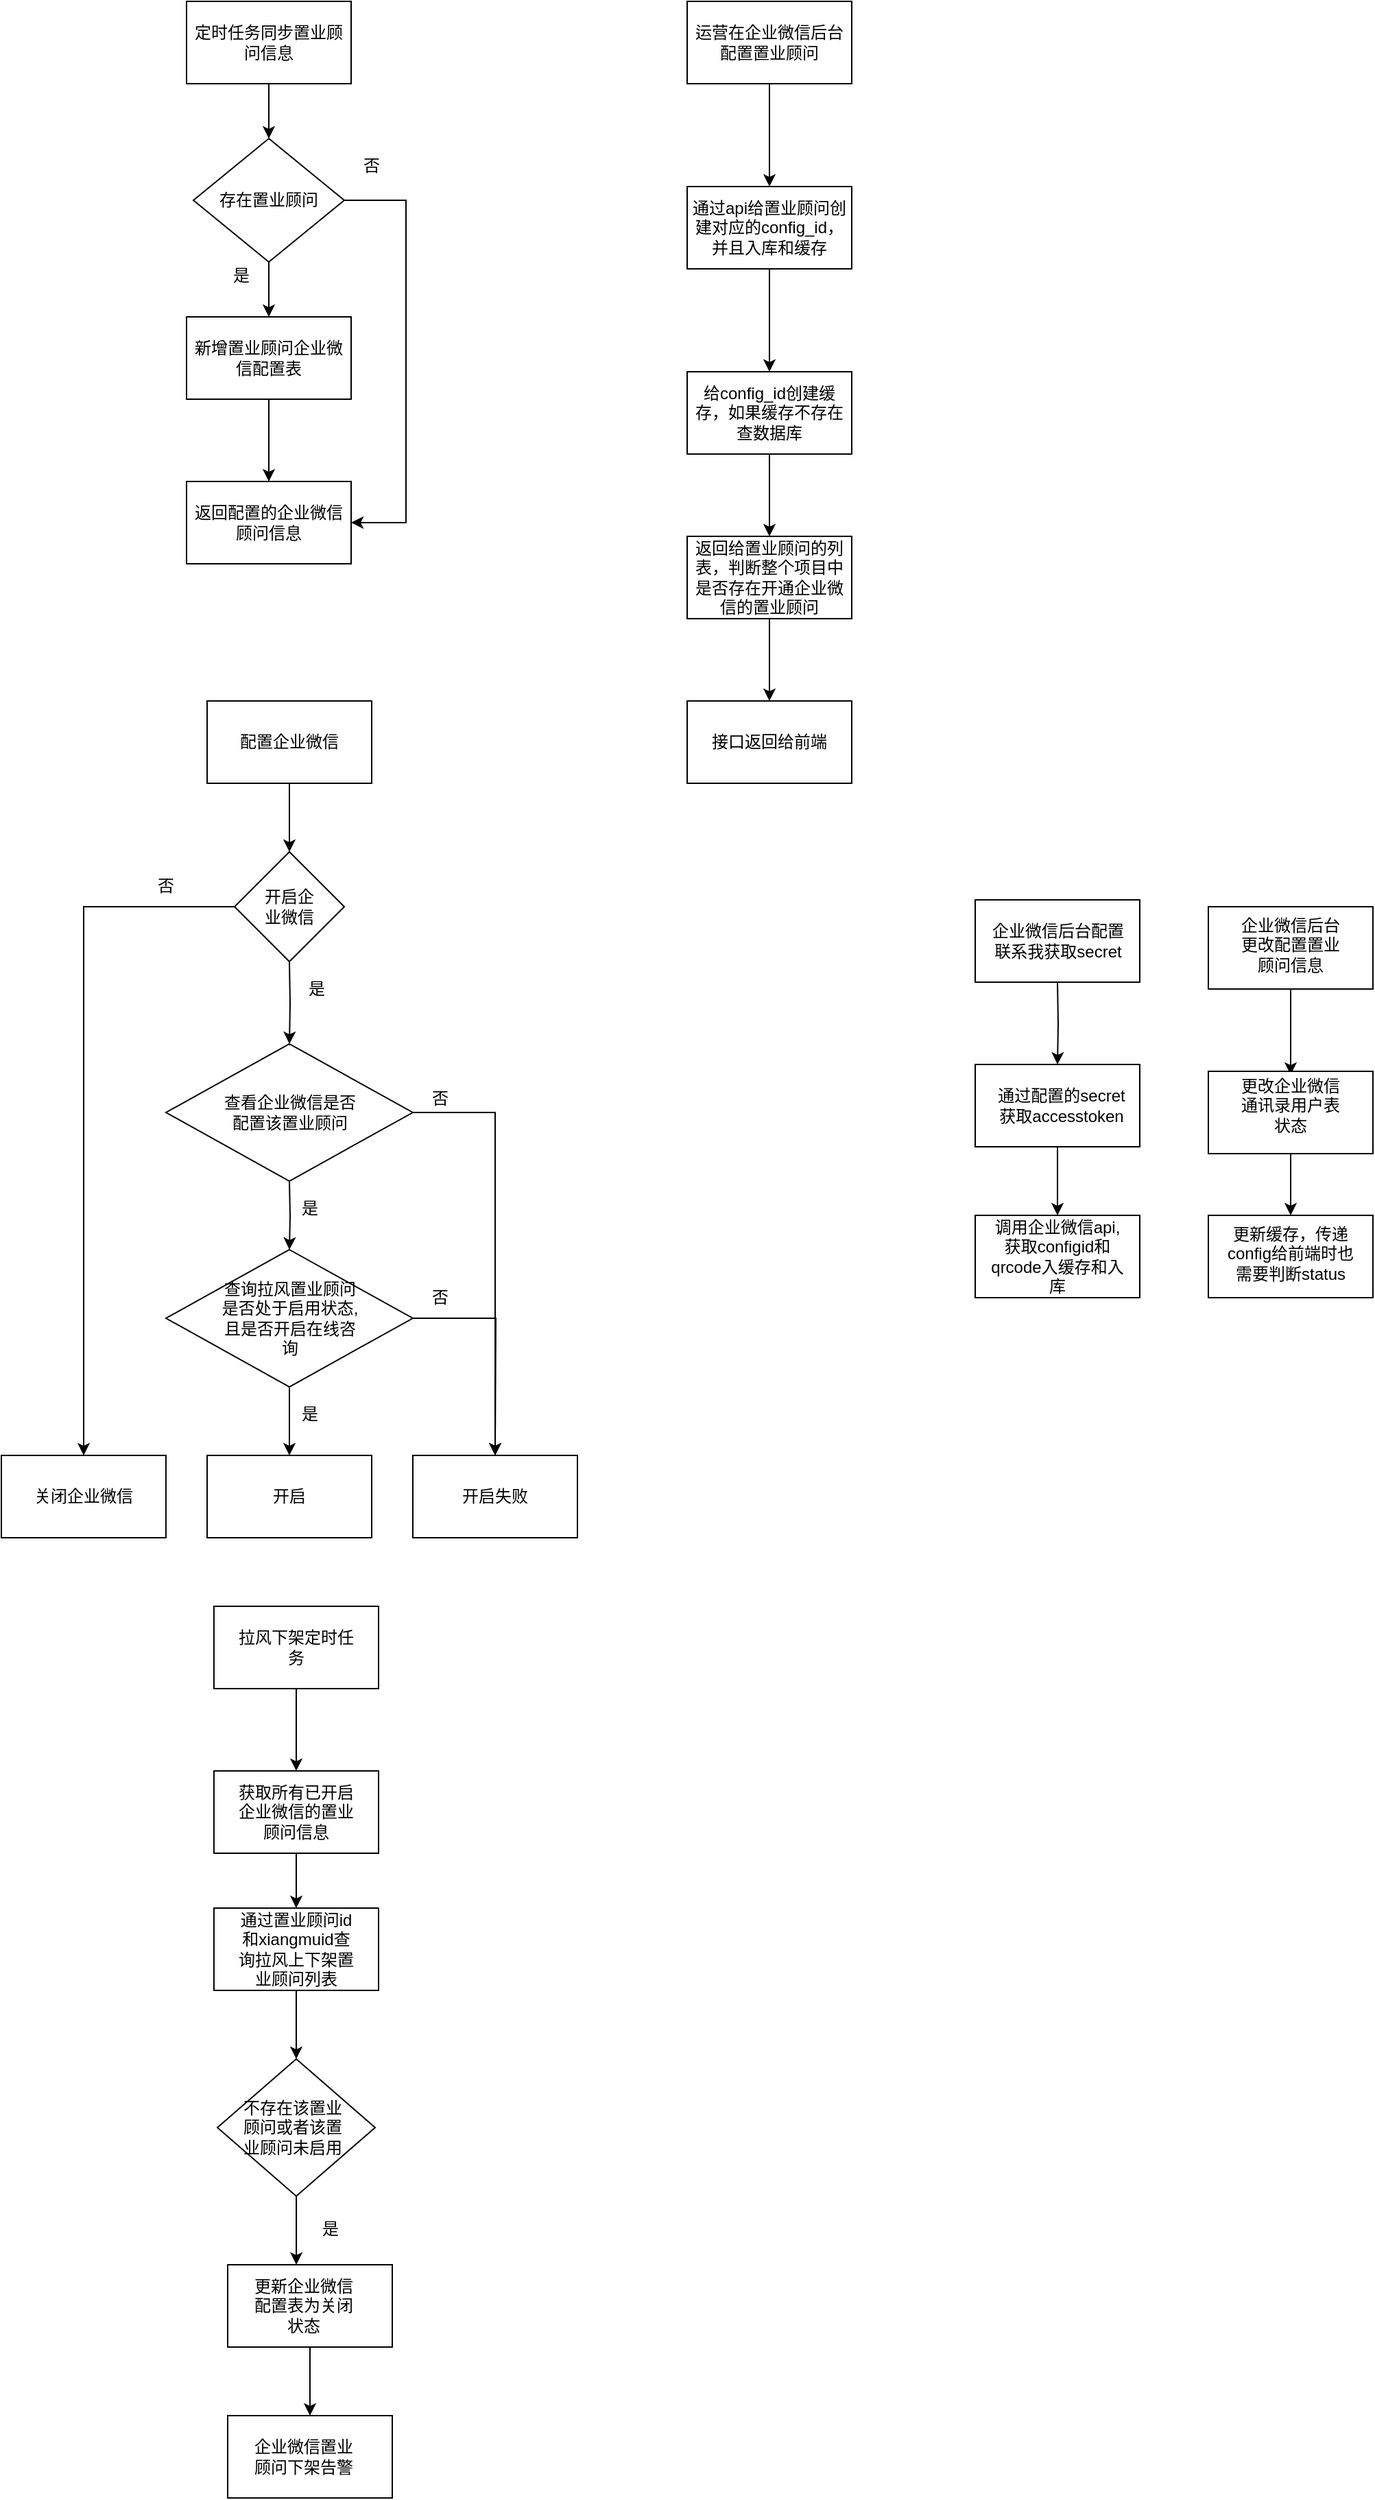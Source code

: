<mxfile version="14.4.6" type="github">
  <diagram id="dd8-HZ_Re7ayPJgVSW-A" name="Page-1">
    <mxGraphModel dx="2893" dy="1154" grid="1" gridSize="10" guides="1" tooltips="1" connect="1" arrows="1" fold="1" page="1" pageScale="1" pageWidth="827" pageHeight="1169" math="0" shadow="0">
      <root>
        <mxCell id="0" />
        <mxCell id="1" parent="0" />
        <mxCell id="NRl-5sNRhDK3zXcC5VCT-4" style="edgeStyle=orthogonalEdgeStyle;rounded=0;orthogonalLoop=1;jettySize=auto;html=1;" parent="1" source="NRl-5sNRhDK3zXcC5VCT-1" target="NRl-5sNRhDK3zXcC5VCT-3" edge="1">
          <mxGeometry relative="1" as="geometry" />
        </mxCell>
        <mxCell id="NRl-5sNRhDK3zXcC5VCT-1" value="定时任务同步置业顾问信息" style="rounded=0;whiteSpace=wrap;html=1;" parent="1" vertex="1">
          <mxGeometry x="95" y="130" width="120" height="60" as="geometry" />
        </mxCell>
        <mxCell id="NRl-5sNRhDK3zXcC5VCT-6" style="edgeStyle=orthogonalEdgeStyle;rounded=0;orthogonalLoop=1;jettySize=auto;html=1;" parent="1" source="NRl-5sNRhDK3zXcC5VCT-3" target="NRl-5sNRhDK3zXcC5VCT-5" edge="1">
          <mxGeometry relative="1" as="geometry" />
        </mxCell>
        <mxCell id="NRl-5sNRhDK3zXcC5VCT-10" style="edgeStyle=orthogonalEdgeStyle;rounded=0;orthogonalLoop=1;jettySize=auto;html=1;entryX=1;entryY=0.5;entryDx=0;entryDy=0;" parent="1" source="NRl-5sNRhDK3zXcC5VCT-3" target="NRl-5sNRhDK3zXcC5VCT-7" edge="1">
          <mxGeometry relative="1" as="geometry">
            <mxPoint x="245" y="460" as="targetPoint" />
            <Array as="points">
              <mxPoint x="255" y="275" />
              <mxPoint x="255" y="510" />
            </Array>
          </mxGeometry>
        </mxCell>
        <mxCell id="NRl-5sNRhDK3zXcC5VCT-3" value="存在置业顾问" style="rhombus;whiteSpace=wrap;html=1;" parent="1" vertex="1">
          <mxGeometry x="100" y="230" width="110" height="90" as="geometry" />
        </mxCell>
        <mxCell id="NRl-5sNRhDK3zXcC5VCT-8" style="edgeStyle=orthogonalEdgeStyle;rounded=0;orthogonalLoop=1;jettySize=auto;html=1;entryX=0.5;entryY=0;entryDx=0;entryDy=0;" parent="1" source="NRl-5sNRhDK3zXcC5VCT-5" target="NRl-5sNRhDK3zXcC5VCT-7" edge="1">
          <mxGeometry relative="1" as="geometry" />
        </mxCell>
        <mxCell id="NRl-5sNRhDK3zXcC5VCT-5" value="新增置业顾问企业微信配置表" style="rounded=0;whiteSpace=wrap;html=1;" parent="1" vertex="1">
          <mxGeometry x="95" y="360" width="120" height="60" as="geometry" />
        </mxCell>
        <mxCell id="NRl-5sNRhDK3zXcC5VCT-7" value="返回配置的企业微信顾问信息" style="rounded=0;whiteSpace=wrap;html=1;" parent="1" vertex="1">
          <mxGeometry x="95" y="480" width="120" height="60" as="geometry" />
        </mxCell>
        <mxCell id="NRl-5sNRhDK3zXcC5VCT-11" value="是" style="text;html=1;strokeColor=none;fillColor=none;align=center;verticalAlign=middle;whiteSpace=wrap;rounded=0;" parent="1" vertex="1">
          <mxGeometry x="115" y="320" width="40" height="20" as="geometry" />
        </mxCell>
        <mxCell id="NRl-5sNRhDK3zXcC5VCT-12" value="否" style="text;html=1;strokeColor=none;fillColor=none;align=center;verticalAlign=middle;whiteSpace=wrap;rounded=0;" parent="1" vertex="1">
          <mxGeometry x="210" y="240" width="40" height="20" as="geometry" />
        </mxCell>
        <mxCell id="NRl-5sNRhDK3zXcC5VCT-16" style="edgeStyle=orthogonalEdgeStyle;rounded=0;orthogonalLoop=1;jettySize=auto;html=1;" parent="1" target="NRl-5sNRhDK3zXcC5VCT-15" edge="1">
          <mxGeometry relative="1" as="geometry">
            <mxPoint x="170" y="990" as="sourcePoint" />
          </mxGeometry>
        </mxCell>
        <mxCell id="NRl-5sNRhDK3zXcC5VCT-18" style="edgeStyle=orthogonalEdgeStyle;rounded=0;orthogonalLoop=1;jettySize=auto;html=1;" parent="1" source="NRl-5sNRhDK3zXcC5VCT-15" target="NRl-5sNRhDK3zXcC5VCT-17" edge="1">
          <mxGeometry relative="1" as="geometry" />
        </mxCell>
        <mxCell id="luivyYWbAEqouzFyZwgo-11" style="edgeStyle=orthogonalEdgeStyle;rounded=0;orthogonalLoop=1;jettySize=auto;html=1;" edge="1" parent="1" source="NRl-5sNRhDK3zXcC5VCT-15">
          <mxGeometry relative="1" as="geometry">
            <mxPoint x="320" y="1190" as="targetPoint" />
          </mxGeometry>
        </mxCell>
        <mxCell id="NRl-5sNRhDK3zXcC5VCT-15" value="" style="rhombus;whiteSpace=wrap;html=1;" parent="1" vertex="1">
          <mxGeometry x="80" y="1040" width="180" height="100" as="geometry" />
        </mxCell>
        <mxCell id="NRl-5sNRhDK3zXcC5VCT-17" value="" style="rounded=0;whiteSpace=wrap;html=1;" parent="1" vertex="1">
          <mxGeometry x="110" y="1190" width="120" height="60" as="geometry" />
        </mxCell>
        <mxCell id="NRl-5sNRhDK3zXcC5VCT-19" value="是" style="text;html=1;strokeColor=none;fillColor=none;align=center;verticalAlign=middle;whiteSpace=wrap;rounded=0;" parent="1" vertex="1">
          <mxGeometry x="165" y="1150" width="40" height="20" as="geometry" />
        </mxCell>
        <mxCell id="NRl-5sNRhDK3zXcC5VCT-20" value="开启" style="text;html=1;strokeColor=none;fillColor=none;align=center;verticalAlign=middle;whiteSpace=wrap;rounded=0;" parent="1" vertex="1">
          <mxGeometry x="150" y="1210" width="40" height="20" as="geometry" />
        </mxCell>
        <mxCell id="NRl-5sNRhDK3zXcC5VCT-21" value="" style="rounded=0;whiteSpace=wrap;html=1;" parent="1" vertex="1">
          <mxGeometry x="670" y="785" width="120" height="60" as="geometry" />
        </mxCell>
        <mxCell id="luivyYWbAEqouzFyZwgo-25" style="edgeStyle=orthogonalEdgeStyle;rounded=0;orthogonalLoop=1;jettySize=auto;html=1;" edge="1" parent="1" source="NRl-5sNRhDK3zXcC5VCT-22" target="luivyYWbAEqouzFyZwgo-23">
          <mxGeometry relative="1" as="geometry" />
        </mxCell>
        <mxCell id="NRl-5sNRhDK3zXcC5VCT-22" value="" style="rounded=0;whiteSpace=wrap;html=1;" parent="1" vertex="1">
          <mxGeometry x="115" y="1300" width="120" height="60" as="geometry" />
        </mxCell>
        <mxCell id="NRl-5sNRhDK3zXcC5VCT-28" value="拉风下架定时任务" style="text;html=1;strokeColor=none;fillColor=none;align=center;verticalAlign=middle;whiteSpace=wrap;rounded=0;" parent="1" vertex="1">
          <mxGeometry x="130" y="1310" width="90" height="40" as="geometry" />
        </mxCell>
        <mxCell id="NRl-5sNRhDK3zXcC5VCT-31" style="edgeStyle=orthogonalEdgeStyle;rounded=0;orthogonalLoop=1;jettySize=auto;html=1;" parent="1" source="NRl-5sNRhDK3zXcC5VCT-29" target="NRl-5sNRhDK3zXcC5VCT-30" edge="1">
          <mxGeometry relative="1" as="geometry" />
        </mxCell>
        <mxCell id="NRl-5sNRhDK3zXcC5VCT-29" value="运营在企业微信后台配置置业顾问" style="rounded=0;whiteSpace=wrap;html=1;" parent="1" vertex="1">
          <mxGeometry x="460" y="130" width="120" height="60" as="geometry" />
        </mxCell>
        <mxCell id="NRl-5sNRhDK3zXcC5VCT-33" style="edgeStyle=orthogonalEdgeStyle;rounded=0;orthogonalLoop=1;jettySize=auto;html=1;" parent="1" source="NRl-5sNRhDK3zXcC5VCT-30" target="NRl-5sNRhDK3zXcC5VCT-32" edge="1">
          <mxGeometry relative="1" as="geometry" />
        </mxCell>
        <mxCell id="NRl-5sNRhDK3zXcC5VCT-30" value="通过api给置业顾问创建对应的config_id，并且入库和缓存" style="rounded=0;whiteSpace=wrap;html=1;" parent="1" vertex="1">
          <mxGeometry x="460" y="265" width="120" height="60" as="geometry" />
        </mxCell>
        <mxCell id="NRl-5sNRhDK3zXcC5VCT-35" style="edgeStyle=orthogonalEdgeStyle;rounded=0;orthogonalLoop=1;jettySize=auto;html=1;entryX=0.5;entryY=0;entryDx=0;entryDy=0;" parent="1" source="NRl-5sNRhDK3zXcC5VCT-32" target="NRl-5sNRhDK3zXcC5VCT-34" edge="1">
          <mxGeometry relative="1" as="geometry" />
        </mxCell>
        <mxCell id="NRl-5sNRhDK3zXcC5VCT-32" value="给config_id创建缓存，如果缓存不存在查数据库" style="rounded=0;whiteSpace=wrap;html=1;" parent="1" vertex="1">
          <mxGeometry x="460" y="400" width="120" height="60" as="geometry" />
        </mxCell>
        <mxCell id="NRl-5sNRhDK3zXcC5VCT-37" style="edgeStyle=orthogonalEdgeStyle;rounded=0;orthogonalLoop=1;jettySize=auto;html=1;" parent="1" source="NRl-5sNRhDK3zXcC5VCT-34" target="NRl-5sNRhDK3zXcC5VCT-36" edge="1">
          <mxGeometry relative="1" as="geometry" />
        </mxCell>
        <mxCell id="NRl-5sNRhDK3zXcC5VCT-34" value="返回给置业顾问的列表，判断整个项目中是否存在开通企业微信的置业顾问" style="rounded=0;whiteSpace=wrap;html=1;" parent="1" vertex="1">
          <mxGeometry x="460" y="520" width="120" height="60" as="geometry" />
        </mxCell>
        <mxCell id="NRl-5sNRhDK3zXcC5VCT-36" value="接口返回给前端" style="rounded=0;whiteSpace=wrap;html=1;" parent="1" vertex="1">
          <mxGeometry x="460" y="640" width="120" height="60" as="geometry" />
        </mxCell>
        <mxCell id="luivyYWbAEqouzFyZwgo-3" style="edgeStyle=orthogonalEdgeStyle;rounded=0;orthogonalLoop=1;jettySize=auto;html=1;entryX=0.5;entryY=0;entryDx=0;entryDy=0;" edge="1" parent="1" target="luivyYWbAEqouzFyZwgo-2">
          <mxGeometry relative="1" as="geometry">
            <mxPoint x="170" y="830" as="sourcePoint" />
          </mxGeometry>
        </mxCell>
        <mxCell id="luivyYWbAEqouzFyZwgo-10" style="edgeStyle=orthogonalEdgeStyle;rounded=0;orthogonalLoop=1;jettySize=auto;html=1;" edge="1" parent="1" source="luivyYWbAEqouzFyZwgo-2" target="luivyYWbAEqouzFyZwgo-9">
          <mxGeometry relative="1" as="geometry">
            <mxPoint x="330" y="1180" as="targetPoint" />
            <Array as="points">
              <mxPoint x="320" y="940" />
            </Array>
          </mxGeometry>
        </mxCell>
        <mxCell id="luivyYWbAEqouzFyZwgo-2" value="" style="rhombus;whiteSpace=wrap;html=1;" vertex="1" parent="1">
          <mxGeometry x="80" y="890" width="180" height="100" as="geometry" />
        </mxCell>
        <mxCell id="luivyYWbAEqouzFyZwgo-4" value="查看企业微信是否配置该置业顾问" style="text;html=1;strokeColor=none;fillColor=none;align=center;verticalAlign=middle;whiteSpace=wrap;rounded=0;" vertex="1" parent="1">
          <mxGeometry x="117.5" y="915" width="105" height="50" as="geometry" />
        </mxCell>
        <mxCell id="luivyYWbAEqouzFyZwgo-5" value="是" style="text;html=1;strokeColor=none;fillColor=none;align=center;verticalAlign=middle;whiteSpace=wrap;rounded=0;" vertex="1" parent="1">
          <mxGeometry x="165" y="1000" width="40" height="20" as="geometry" />
        </mxCell>
        <mxCell id="luivyYWbAEqouzFyZwgo-6" value="查询拉风置业顾问是否处于启用状态,且是否开启在线咨询" style="text;html=1;strokeColor=none;fillColor=none;align=center;verticalAlign=middle;whiteSpace=wrap;rounded=0;" vertex="1" parent="1">
          <mxGeometry x="117.5" y="1065" width="105" height="50" as="geometry" />
        </mxCell>
        <mxCell id="luivyYWbAEqouzFyZwgo-41" style="edgeStyle=orthogonalEdgeStyle;rounded=0;orthogonalLoop=1;jettySize=auto;html=1;" edge="1" parent="1" target="luivyYWbAEqouzFyZwgo-40">
          <mxGeometry relative="1" as="geometry">
            <mxPoint x="730" y="845" as="sourcePoint" />
          </mxGeometry>
        </mxCell>
        <mxCell id="luivyYWbAEqouzFyZwgo-8" value="企业微信后台配置联系我获取secret" style="text;html=1;strokeColor=none;fillColor=none;align=center;verticalAlign=middle;whiteSpace=wrap;rounded=0;" vertex="1" parent="1">
          <mxGeometry x="677.5" y="790" width="105" height="50" as="geometry" />
        </mxCell>
        <mxCell id="luivyYWbAEqouzFyZwgo-9" value="开启失败" style="rounded=0;whiteSpace=wrap;html=1;" vertex="1" parent="1">
          <mxGeometry x="260" y="1190" width="120" height="60" as="geometry" />
        </mxCell>
        <mxCell id="luivyYWbAEqouzFyZwgo-13" value="否" style="text;html=1;strokeColor=none;fillColor=none;align=center;verticalAlign=middle;whiteSpace=wrap;rounded=0;" vertex="1" parent="1">
          <mxGeometry x="260" y="920" width="40" height="20" as="geometry" />
        </mxCell>
        <mxCell id="luivyYWbAEqouzFyZwgo-14" value="否" style="text;html=1;strokeColor=none;fillColor=none;align=center;verticalAlign=middle;whiteSpace=wrap;rounded=0;" vertex="1" parent="1">
          <mxGeometry x="260" y="1065" width="40" height="20" as="geometry" />
        </mxCell>
        <mxCell id="luivyYWbAEqouzFyZwgo-18" style="edgeStyle=orthogonalEdgeStyle;rounded=0;orthogonalLoop=1;jettySize=auto;html=1;entryX=0.5;entryY=0;entryDx=0;entryDy=0;" edge="1" parent="1" source="luivyYWbAEqouzFyZwgo-15" target="luivyYWbAEqouzFyZwgo-16">
          <mxGeometry relative="1" as="geometry" />
        </mxCell>
        <mxCell id="luivyYWbAEqouzFyZwgo-15" value="配置企业微信" style="rounded=0;whiteSpace=wrap;html=1;" vertex="1" parent="1">
          <mxGeometry x="110" y="640" width="120" height="60" as="geometry" />
        </mxCell>
        <mxCell id="luivyYWbAEqouzFyZwgo-16" value="" style="rhombus;whiteSpace=wrap;html=1;" vertex="1" parent="1">
          <mxGeometry x="130" y="750" width="80" height="80" as="geometry" />
        </mxCell>
        <mxCell id="luivyYWbAEqouzFyZwgo-21" style="edgeStyle=orthogonalEdgeStyle;rounded=0;orthogonalLoop=1;jettySize=auto;html=1;entryX=0.5;entryY=0;entryDx=0;entryDy=0;exitX=0;exitY=0.5;exitDx=0;exitDy=0;" edge="1" parent="1" source="luivyYWbAEqouzFyZwgo-16" target="luivyYWbAEqouzFyZwgo-20">
          <mxGeometry relative="1" as="geometry">
            <mxPoint x="120" y="790" as="sourcePoint" />
          </mxGeometry>
        </mxCell>
        <mxCell id="luivyYWbAEqouzFyZwgo-17" value="开启企业微信" style="text;html=1;strokeColor=none;fillColor=none;align=center;verticalAlign=middle;whiteSpace=wrap;rounded=0;" vertex="1" parent="1">
          <mxGeometry x="150" y="780" width="40" height="20" as="geometry" />
        </mxCell>
        <mxCell id="luivyYWbAEqouzFyZwgo-19" value="是" style="text;html=1;strokeColor=none;fillColor=none;align=center;verticalAlign=middle;whiteSpace=wrap;rounded=0;" vertex="1" parent="1">
          <mxGeometry x="170" y="840" width="40" height="20" as="geometry" />
        </mxCell>
        <mxCell id="luivyYWbAEqouzFyZwgo-20" value="关闭企业微信" style="rounded=0;whiteSpace=wrap;html=1;" vertex="1" parent="1">
          <mxGeometry x="-40" y="1190" width="120" height="60" as="geometry" />
        </mxCell>
        <mxCell id="luivyYWbAEqouzFyZwgo-22" value="否" style="text;html=1;strokeColor=none;fillColor=none;align=center;verticalAlign=middle;whiteSpace=wrap;rounded=0;" vertex="1" parent="1">
          <mxGeometry x="60" y="765" width="40" height="20" as="geometry" />
        </mxCell>
        <mxCell id="luivyYWbAEqouzFyZwgo-28" style="edgeStyle=orthogonalEdgeStyle;rounded=0;orthogonalLoop=1;jettySize=auto;html=1;entryX=0.5;entryY=0;entryDx=0;entryDy=0;" edge="1" parent="1" source="luivyYWbAEqouzFyZwgo-23" target="luivyYWbAEqouzFyZwgo-27">
          <mxGeometry relative="1" as="geometry" />
        </mxCell>
        <mxCell id="luivyYWbAEqouzFyZwgo-23" value="" style="rounded=0;whiteSpace=wrap;html=1;" vertex="1" parent="1">
          <mxGeometry x="115" y="1420" width="120" height="60" as="geometry" />
        </mxCell>
        <mxCell id="luivyYWbAEqouzFyZwgo-24" value="获取所有已开启企业微信的置业顾问信息" style="text;html=1;strokeColor=none;fillColor=none;align=center;verticalAlign=middle;whiteSpace=wrap;rounded=0;" vertex="1" parent="1">
          <mxGeometry x="130" y="1430" width="90" height="40" as="geometry" />
        </mxCell>
        <mxCell id="luivyYWbAEqouzFyZwgo-32" style="edgeStyle=orthogonalEdgeStyle;rounded=0;orthogonalLoop=1;jettySize=auto;html=1;entryX=0.5;entryY=0;entryDx=0;entryDy=0;" edge="1" parent="1" source="luivyYWbAEqouzFyZwgo-27" target="luivyYWbAEqouzFyZwgo-30">
          <mxGeometry relative="1" as="geometry" />
        </mxCell>
        <mxCell id="luivyYWbAEqouzFyZwgo-27" value="" style="rounded=0;whiteSpace=wrap;html=1;" vertex="1" parent="1">
          <mxGeometry x="115" y="1520" width="120" height="60" as="geometry" />
        </mxCell>
        <mxCell id="luivyYWbAEqouzFyZwgo-29" value="通过置业顾问id和xiangmuid查询拉风上下架置业顾问列表" style="text;html=1;strokeColor=none;fillColor=none;align=center;verticalAlign=middle;whiteSpace=wrap;rounded=0;" vertex="1" parent="1">
          <mxGeometry x="130" y="1530" width="90" height="40" as="geometry" />
        </mxCell>
        <mxCell id="luivyYWbAEqouzFyZwgo-34" style="edgeStyle=orthogonalEdgeStyle;rounded=0;orthogonalLoop=1;jettySize=auto;html=1;entryX=0.417;entryY=0;entryDx=0;entryDy=0;entryPerimeter=0;" edge="1" parent="1" source="luivyYWbAEqouzFyZwgo-30" target="luivyYWbAEqouzFyZwgo-33">
          <mxGeometry relative="1" as="geometry" />
        </mxCell>
        <mxCell id="luivyYWbAEqouzFyZwgo-30" value="" style="rhombus;whiteSpace=wrap;html=1;" vertex="1" parent="1">
          <mxGeometry x="117.5" y="1630" width="115" height="100" as="geometry" />
        </mxCell>
        <mxCell id="luivyYWbAEqouzFyZwgo-31" value="不存在该置业顾问或者该置业顾问未启用" style="text;html=1;strokeColor=none;fillColor=none;align=center;verticalAlign=middle;whiteSpace=wrap;rounded=0;" vertex="1" parent="1">
          <mxGeometry x="130" y="1670" width="85" height="20" as="geometry" />
        </mxCell>
        <mxCell id="luivyYWbAEqouzFyZwgo-38" style="edgeStyle=orthogonalEdgeStyle;rounded=0;orthogonalLoop=1;jettySize=auto;html=1;entryX=0.5;entryY=0;entryDx=0;entryDy=0;" edge="1" parent="1" source="luivyYWbAEqouzFyZwgo-33" target="luivyYWbAEqouzFyZwgo-37">
          <mxGeometry relative="1" as="geometry" />
        </mxCell>
        <mxCell id="luivyYWbAEqouzFyZwgo-33" value="" style="rounded=0;whiteSpace=wrap;html=1;" vertex="1" parent="1">
          <mxGeometry x="125" y="1780" width="120" height="60" as="geometry" />
        </mxCell>
        <mxCell id="luivyYWbAEqouzFyZwgo-35" value="是" style="text;html=1;strokeColor=none;fillColor=none;align=center;verticalAlign=middle;whiteSpace=wrap;rounded=0;" vertex="1" parent="1">
          <mxGeometry x="180" y="1744" width="40" height="20" as="geometry" />
        </mxCell>
        <mxCell id="luivyYWbAEqouzFyZwgo-36" value="更新企业微信配置表为关闭状态" style="text;html=1;strokeColor=none;fillColor=none;align=center;verticalAlign=middle;whiteSpace=wrap;rounded=0;" vertex="1" parent="1">
          <mxGeometry x="137.5" y="1800" width="85" height="20" as="geometry" />
        </mxCell>
        <mxCell id="luivyYWbAEqouzFyZwgo-37" value="" style="rounded=0;whiteSpace=wrap;html=1;" vertex="1" parent="1">
          <mxGeometry x="125" y="1890" width="120" height="60" as="geometry" />
        </mxCell>
        <mxCell id="luivyYWbAEqouzFyZwgo-39" value="企业微信置业顾问下架告警" style="text;html=1;strokeColor=none;fillColor=none;align=center;verticalAlign=middle;whiteSpace=wrap;rounded=0;" vertex="1" parent="1">
          <mxGeometry x="137.5" y="1910" width="85" height="20" as="geometry" />
        </mxCell>
        <mxCell id="luivyYWbAEqouzFyZwgo-45" style="edgeStyle=orthogonalEdgeStyle;rounded=0;orthogonalLoop=1;jettySize=auto;html=1;entryX=0.5;entryY=0;entryDx=0;entryDy=0;" edge="1" parent="1" source="luivyYWbAEqouzFyZwgo-40" target="luivyYWbAEqouzFyZwgo-43">
          <mxGeometry relative="1" as="geometry">
            <mxPoint x="730" y="995" as="targetPoint" />
          </mxGeometry>
        </mxCell>
        <mxCell id="luivyYWbAEqouzFyZwgo-40" value="" style="rounded=0;whiteSpace=wrap;html=1;" vertex="1" parent="1">
          <mxGeometry x="670" y="905" width="120" height="60" as="geometry" />
        </mxCell>
        <mxCell id="luivyYWbAEqouzFyZwgo-42" value="通过配置的secret获取accesstoken" style="text;html=1;strokeColor=none;fillColor=none;align=center;verticalAlign=middle;whiteSpace=wrap;rounded=0;" vertex="1" parent="1">
          <mxGeometry x="682.5" y="915" width="100" height="40" as="geometry" />
        </mxCell>
        <mxCell id="luivyYWbAEqouzFyZwgo-43" value="" style="rounded=0;whiteSpace=wrap;html=1;" vertex="1" parent="1">
          <mxGeometry x="670" y="1015" width="120" height="60" as="geometry" />
        </mxCell>
        <mxCell id="luivyYWbAEqouzFyZwgo-44" value="调用企业微信api,获取configid和qrcode入缓存和入库" style="text;html=1;strokeColor=none;fillColor=none;align=center;verticalAlign=middle;whiteSpace=wrap;rounded=0;" vertex="1" parent="1">
          <mxGeometry x="680" y="1025" width="100" height="40" as="geometry" />
        </mxCell>
        <mxCell id="luivyYWbAEqouzFyZwgo-60" style="edgeStyle=orthogonalEdgeStyle;rounded=0;orthogonalLoop=1;jettySize=auto;html=1;entryX=0.5;entryY=0;entryDx=0;entryDy=0;" edge="1" parent="1" source="luivyYWbAEqouzFyZwgo-50" target="luivyYWbAEqouzFyZwgo-53">
          <mxGeometry relative="1" as="geometry" />
        </mxCell>
        <mxCell id="luivyYWbAEqouzFyZwgo-50" value="" style="rounded=0;whiteSpace=wrap;html=1;" vertex="1" parent="1">
          <mxGeometry x="840" y="790" width="120" height="60" as="geometry" />
        </mxCell>
        <mxCell id="luivyYWbAEqouzFyZwgo-51" value="企业微信后台更改配置置业顾问信息" style="text;html=1;strokeColor=none;fillColor=none;align=center;verticalAlign=middle;whiteSpace=wrap;rounded=0;" vertex="1" parent="1">
          <mxGeometry x="860" y="795" width="80" height="45" as="geometry" />
        </mxCell>
        <mxCell id="luivyYWbAEqouzFyZwgo-63" style="edgeStyle=orthogonalEdgeStyle;rounded=0;orthogonalLoop=1;jettySize=auto;html=1;" edge="1" parent="1" source="luivyYWbAEqouzFyZwgo-52" target="luivyYWbAEqouzFyZwgo-62">
          <mxGeometry relative="1" as="geometry" />
        </mxCell>
        <mxCell id="luivyYWbAEqouzFyZwgo-52" value="" style="rounded=0;whiteSpace=wrap;html=1;" vertex="1" parent="1">
          <mxGeometry x="840" y="910" width="120" height="60" as="geometry" />
        </mxCell>
        <mxCell id="luivyYWbAEqouzFyZwgo-53" value="更改企业微信通讯录用户表状态" style="text;html=1;strokeColor=none;fillColor=none;align=center;verticalAlign=middle;whiteSpace=wrap;rounded=0;" vertex="1" parent="1">
          <mxGeometry x="860" y="912.5" width="80" height="45" as="geometry" />
        </mxCell>
        <mxCell id="luivyYWbAEqouzFyZwgo-62" value="" style="rounded=0;whiteSpace=wrap;html=1;" vertex="1" parent="1">
          <mxGeometry x="840" y="1015" width="120" height="60" as="geometry" />
        </mxCell>
        <mxCell id="luivyYWbAEqouzFyZwgo-64" value="更新缓存，传递config给前端时也需要判断status" style="text;html=1;strokeColor=none;fillColor=none;align=center;verticalAlign=middle;whiteSpace=wrap;rounded=0;" vertex="1" parent="1">
          <mxGeometry x="850" y="1020" width="100" height="45" as="geometry" />
        </mxCell>
      </root>
    </mxGraphModel>
  </diagram>
</mxfile>
